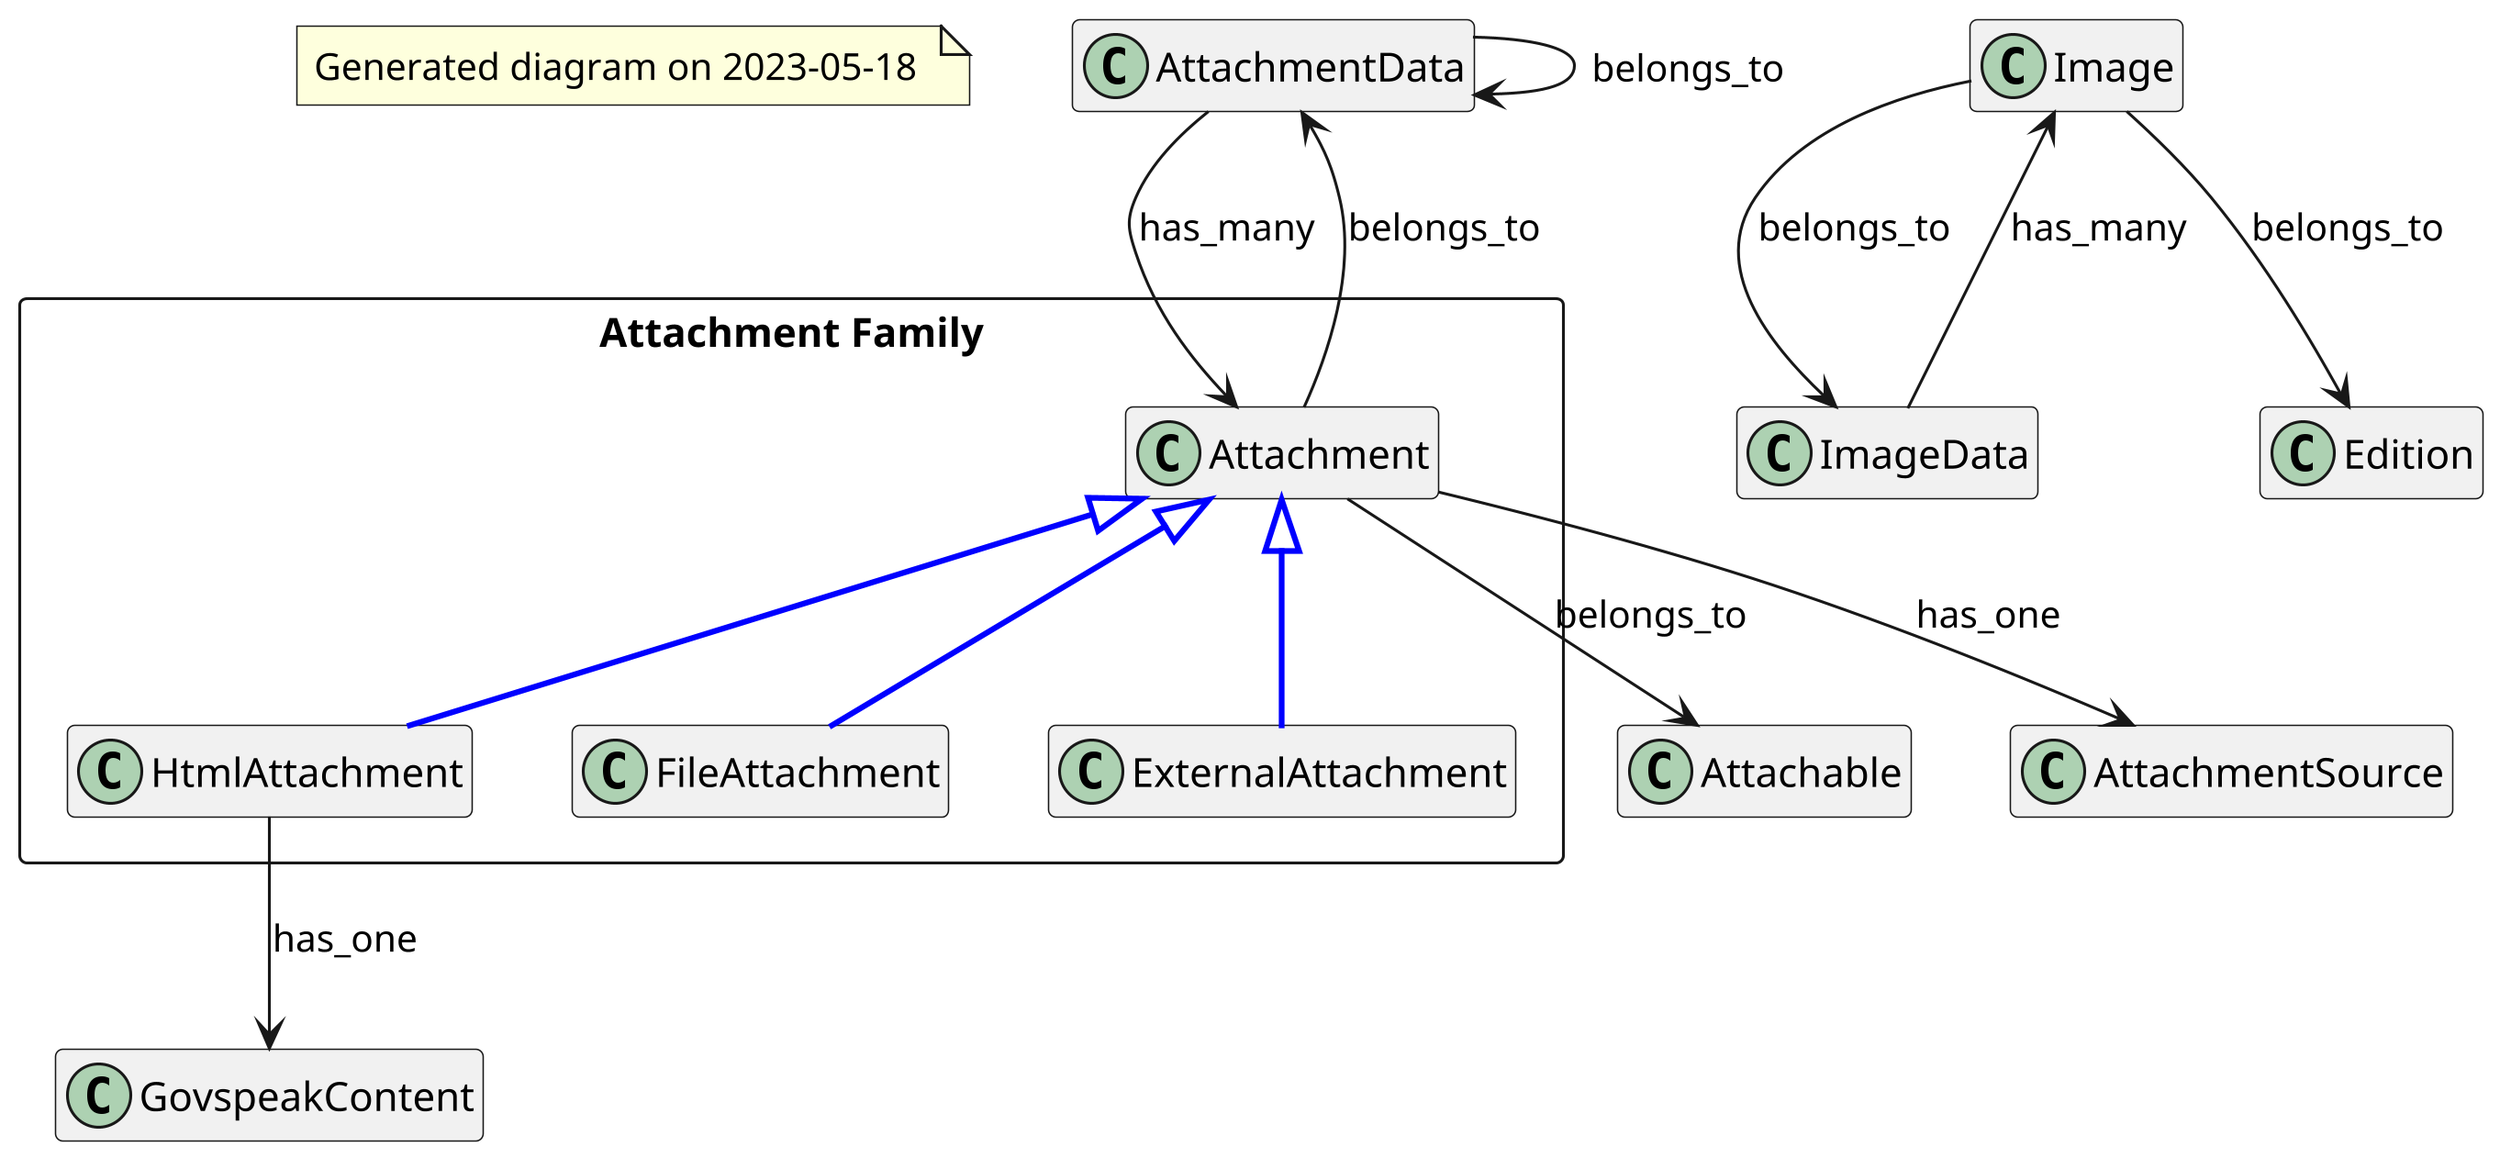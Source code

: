 @startuml
allowmixing
hide empty members
skinparam dpi 300

note "Generated diagram on 2023-05-18 " as Note1

' Generated for classes Attachment,AttachmentData,Image,ImageData
rectangle "Attachment Family" {
class Attachment 
class HtmlAttachment 
class FileAttachment 
class ExternalAttachment 
}
class AttachmentData 
class Image 
class ImageData 
class Attachable 
class AttachmentSource 
class GovspeakContent 
class Edition 
Attachment <|-- HtmlAttachment #line:blue;line.bold
Attachment <|-- FileAttachment #line:blue;line.bold
Attachment <|-- ExternalAttachment #line:blue;line.bold
Attachment --> Attachable : "belongs_to"
Attachment --> AttachmentSource : "has_one"
Attachment --> AttachmentData : "belongs_to"
HtmlAttachment --> GovspeakContent : "has_one"
AttachmentData --> Attachment : "has_many"
AttachmentData --> AttachmentData : "belongs_to"
Image --> ImageData : "belongs_to"
Image --> Edition : "belongs_to"
ImageData --> Image : "has_many"
@enduml